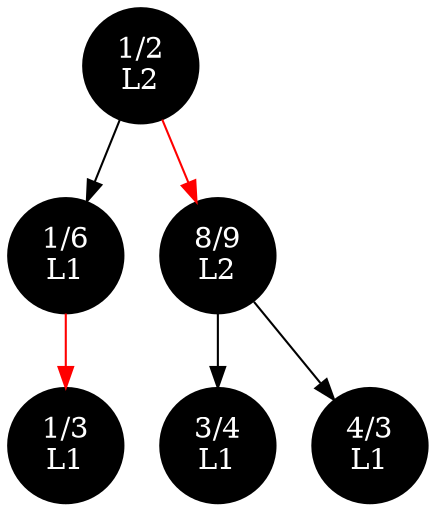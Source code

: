 digraph AATree {
    node [shape=circle style=filled fillcolor=black fontcolor=white];
    "n2885000239792" [label="1/2\nL2"]
    "n2885000239792" -> "n2885000239312";
    "n2885000239312" [label="1/6\nL1"]
    "n2885000239312" -> "n2885000239216" [color=red];
    "n2885000239216" [label="1/3\nL1"]
    "n2885000239792" -> "n2885000238736" [color=red];
    "n2885000238736" [label="8/9\nL2"]
    "n2885000238736" -> "n2885000236336";
    "n2885000236336" [label="3/4\nL1"]
    "n2885000238736" -> "n2885000239408";
    "n2885000239408" [label="4/3\nL1"]
}
